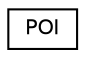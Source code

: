 digraph "Graphical Class Hierarchy"
{
  edge [fontname="Helvetica",fontsize="10",labelfontname="Helvetica",labelfontsize="10"];
  node [fontname="Helvetica",fontsize="10",shape=record];
  rankdir="LR";
  Node0 [label="POI",height=0.2,width=0.4,color="black", fillcolor="white", style="filled",URL="$d3/dd6/class_p_o_i.html",tooltip="C++ TraCI client API implementation. "];
}

